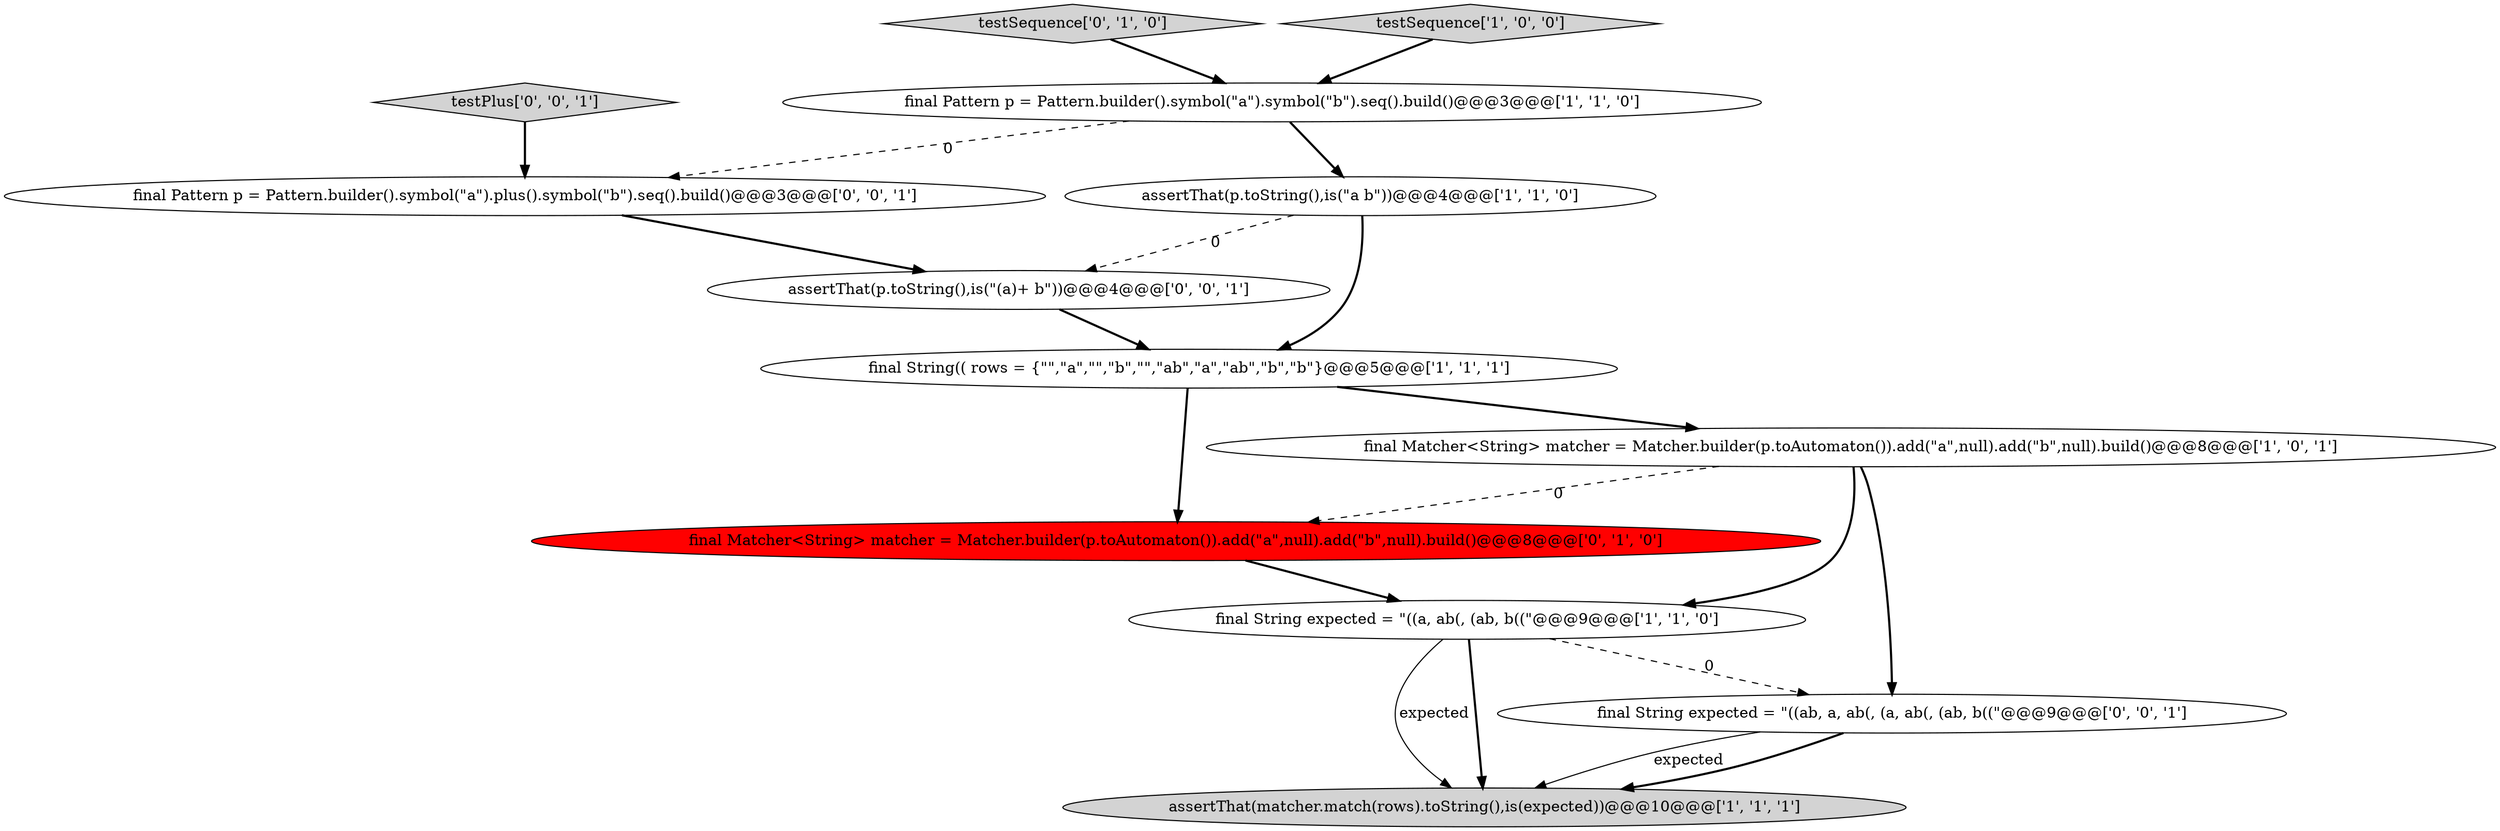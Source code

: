 digraph {
7 [style = filled, label = "final Matcher<String> matcher = Matcher.builder(p.toAutomaton()).add(\"a\",null).add(\"b\",null).build()@@@8@@@['0', '1', '0']", fillcolor = red, shape = ellipse image = "AAA1AAABBB2BBB"];
11 [style = filled, label = "assertThat(p.toString(),is(\"(a)+ b\"))@@@4@@@['0', '0', '1']", fillcolor = white, shape = ellipse image = "AAA0AAABBB3BBB"];
6 [style = filled, label = "final Matcher<String> matcher = Matcher.builder(p.toAutomaton()).add(\"a\",null).add(\"b\",null).build()@@@8@@@['1', '0', '1']", fillcolor = white, shape = ellipse image = "AAA0AAABBB1BBB"];
2 [style = filled, label = "final Pattern p = Pattern.builder().symbol(\"a\").symbol(\"b\").seq().build()@@@3@@@['1', '1', '0']", fillcolor = white, shape = ellipse image = "AAA0AAABBB1BBB"];
9 [style = filled, label = "testPlus['0', '0', '1']", fillcolor = lightgray, shape = diamond image = "AAA0AAABBB3BBB"];
8 [style = filled, label = "testSequence['0', '1', '0']", fillcolor = lightgray, shape = diamond image = "AAA0AAABBB2BBB"];
0 [style = filled, label = "testSequence['1', '0', '0']", fillcolor = lightgray, shape = diamond image = "AAA0AAABBB1BBB"];
5 [style = filled, label = "assertThat(matcher.match(rows).toString(),is(expected))@@@10@@@['1', '1', '1']", fillcolor = lightgray, shape = ellipse image = "AAA0AAABBB1BBB"];
1 [style = filled, label = "assertThat(p.toString(),is(\"a b\"))@@@4@@@['1', '1', '0']", fillcolor = white, shape = ellipse image = "AAA0AAABBB1BBB"];
10 [style = filled, label = "final String expected = \"((ab, a, ab(, (a, ab(, (ab, b((\"@@@9@@@['0', '0', '1']", fillcolor = white, shape = ellipse image = "AAA0AAABBB3BBB"];
3 [style = filled, label = "final String expected = \"((a, ab(, (ab, b((\"@@@9@@@['1', '1', '0']", fillcolor = white, shape = ellipse image = "AAA0AAABBB1BBB"];
4 [style = filled, label = "final String(( rows = {\"\",\"a\",\"\",\"b\",\"\",\"ab\",\"a\",\"ab\",\"b\",\"b\"}@@@5@@@['1', '1', '1']", fillcolor = white, shape = ellipse image = "AAA0AAABBB1BBB"];
12 [style = filled, label = "final Pattern p = Pattern.builder().symbol(\"a\").plus().symbol(\"b\").seq().build()@@@3@@@['0', '0', '1']", fillcolor = white, shape = ellipse image = "AAA0AAABBB3BBB"];
6->3 [style = bold, label=""];
2->12 [style = dashed, label="0"];
11->4 [style = bold, label=""];
1->4 [style = bold, label=""];
3->5 [style = bold, label=""];
7->3 [style = bold, label=""];
9->12 [style = bold, label=""];
3->10 [style = dashed, label="0"];
10->5 [style = bold, label=""];
8->2 [style = bold, label=""];
4->6 [style = bold, label=""];
1->11 [style = dashed, label="0"];
2->1 [style = bold, label=""];
6->10 [style = bold, label=""];
4->7 [style = bold, label=""];
6->7 [style = dashed, label="0"];
3->5 [style = solid, label="expected"];
0->2 [style = bold, label=""];
10->5 [style = solid, label="expected"];
12->11 [style = bold, label=""];
}
